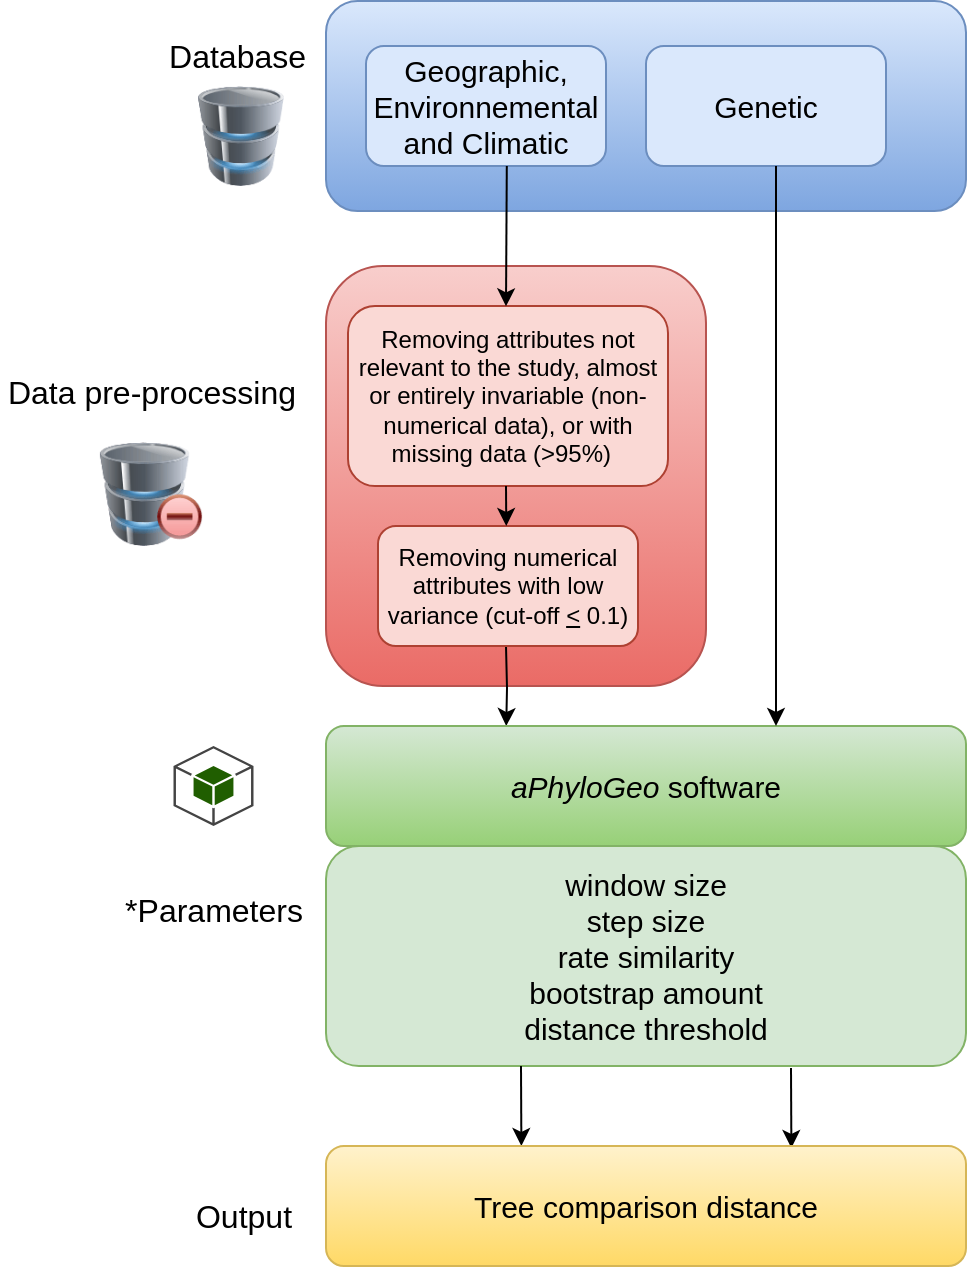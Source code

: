 <mxfile version="24.6.5" type="github">
  <diagram name="Page-1" id="-rFiT2QOCS_2W7RfbsIS">
    <mxGraphModel dx="794" dy="412" grid="1" gridSize="10" guides="1" tooltips="1" connect="1" arrows="1" fold="1" page="1" pageScale="1" pageWidth="827" pageHeight="1169" math="0" shadow="0">
      <root>
        <mxCell id="0" />
        <mxCell id="1" parent="0" />
        <mxCell id="_K5Zg6J4yh_LKkiJjP2J-6" value="" style="rounded=1;whiteSpace=wrap;html=1;fillColor=#f8cecc;strokeColor=#b85450;gradientColor=#ea6b66;" parent="1" vertex="1">
          <mxGeometry x="299" y="160" width="190" height="210" as="geometry" />
        </mxCell>
        <mxCell id="_K5Zg6J4yh_LKkiJjP2J-5" value="" style="rounded=1;whiteSpace=wrap;html=1;fillColor=#dae8fc;strokeColor=#6c8ebf;gradientColor=#7ea6e0;" parent="1" vertex="1">
          <mxGeometry x="299" y="27.5" width="320" height="105" as="geometry" />
        </mxCell>
        <mxCell id="xGhLzYIq1VaCrZdBams1-3" value="&lt;font style=&quot;font-size: 15px;&quot;&gt;Geographic, Environnemental and Climatic&lt;/font&gt;" style="rounded=1;whiteSpace=wrap;html=1;fillColor=#dae8fc;strokeColor=#6c8ebf;" parent="1" vertex="1">
          <mxGeometry x="319" y="50" width="120" height="60" as="geometry" />
        </mxCell>
        <mxCell id="xGhLzYIq1VaCrZdBams1-4" value="&lt;font style=&quot;font-size: 15px;&quot;&gt;Genetic&lt;/font&gt;" style="rounded=1;whiteSpace=wrap;html=1;fillColor=#dae8fc;strokeColor=#6c8ebf;" parent="1" vertex="1">
          <mxGeometry x="459" y="50" width="120" height="60" as="geometry" />
        </mxCell>
        <mxCell id="xGhLzYIq1VaCrZdBams1-11" value="Removing attributes not relevant to the study, almost or entirely invariable (non-numerical data), or with missing data (&amp;gt;95%)&amp;nbsp;&amp;nbsp;" style="rounded=1;whiteSpace=wrap;html=1;fillColor=#fad9d5;strokeColor=#ae4132;" parent="1" vertex="1">
          <mxGeometry x="310" y="180" width="160" height="90" as="geometry" />
        </mxCell>
        <mxCell id="xGhLzYIq1VaCrZdBams1-21" value="" style="edgeStyle=orthogonalEdgeStyle;rounded=0;orthogonalLoop=1;jettySize=auto;html=1;entryX=0.5;entryY=0;entryDx=0;entryDy=0;" parent="1" edge="1">
          <mxGeometry relative="1" as="geometry">
            <mxPoint x="389.001" y="350" as="sourcePoint" />
            <mxPoint x="389.12" y="390" as="targetPoint" />
            <Array as="points" />
          </mxGeometry>
        </mxCell>
        <mxCell id="xGhLzYIq1VaCrZdBams1-12" value="&lt;div style=&quot;&quot;&gt;&lt;span style=&quot;background-color: initial;&quot;&gt;Removing numerical attributes with low variance (cut-off &lt;u&gt;&amp;lt;&lt;/u&gt; 0.1)&lt;/span&gt;&lt;/div&gt;" style="rounded=1;whiteSpace=wrap;html=1;fillColor=#fad9d5;strokeColor=#ae4132;align=center;" parent="1" vertex="1">
          <mxGeometry x="325" y="290" width="130" height="60" as="geometry" />
        </mxCell>
        <mxCell id="xGhLzYIq1VaCrZdBams1-18" value="" style="endArrow=classic;html=1;rounded=0;entryX=0.5;entryY=0;entryDx=0;entryDy=0;exitX=0.67;exitY=0.997;exitDx=0;exitDy=0;exitPerimeter=0;" parent="1" edge="1">
          <mxGeometry width="50" height="50" relative="1" as="geometry">
            <mxPoint x="389.4" y="110" as="sourcePoint" />
            <mxPoint x="389" y="180.18" as="targetPoint" />
          </mxGeometry>
        </mxCell>
        <mxCell id="xGhLzYIq1VaCrZdBams1-19" value="" style="endArrow=classic;html=1;rounded=0;exitX=0.5;exitY=1;exitDx=0;exitDy=0;" parent="1" edge="1">
          <mxGeometry width="50" height="50" relative="1" as="geometry">
            <mxPoint x="389" y="270" as="sourcePoint" />
            <mxPoint x="389.14" y="290" as="targetPoint" />
          </mxGeometry>
        </mxCell>
        <mxCell id="xGhLzYIq1VaCrZdBams1-22" value="&lt;font style=&quot;font-size: 15px;&quot;&gt;&lt;i&gt;aPhyloGeo&lt;/i&gt; software&lt;/font&gt;" style="rounded=1;whiteSpace=wrap;html=1;fillColor=#d5e8d4;strokeColor=#82b366;gradientColor=#97d077;" parent="1" vertex="1">
          <mxGeometry x="299" y="390" width="320" height="60" as="geometry" />
        </mxCell>
        <mxCell id="xGhLzYIq1VaCrZdBams1-25" value="" style="endArrow=classic;html=1;rounded=0;entryX=0.75;entryY=0;entryDx=0;entryDy=0;exitX=0.625;exitY=1;exitDx=0;exitDy=0;exitPerimeter=0;" parent="1" edge="1">
          <mxGeometry width="50" height="50" relative="1" as="geometry">
            <mxPoint x="524" y="110" as="sourcePoint" />
            <mxPoint x="524" y="390" as="targetPoint" />
          </mxGeometry>
        </mxCell>
        <mxCell id="_K5Zg6J4yh_LKkiJjP2J-17" value="&lt;div style=&quot;margin-top: 0px; margin-bottom: 0px; padding-left: 0px; padding-right: 0px;&quot;&gt;&lt;span style=&quot;background-color: initial; font-size: 15px;&quot;&gt;window size&lt;br&gt;&lt;/span&gt;&lt;span style=&quot;background-color: initial; font-size: 15px;&quot;&gt;step size&lt;br&gt;&lt;/span&gt;&lt;span style=&quot;background-color: initial; font-size: 15px;&quot;&gt;rate similarity&lt;/span&gt;&lt;br style=&quot;font-size: 16px;&quot;&gt;&lt;span style=&quot;background-color: initial; font-size: 15px;&quot;&gt;bootstrap amount&lt;/span&gt;&lt;br style=&quot;font-size: 16px;&quot;&gt;&lt;span style=&quot;background-color: initial; font-size: 15px;&quot;&gt;distance threshold&lt;/span&gt;&lt;br&gt;&lt;/div&gt;" style="rounded=1;whiteSpace=wrap;html=1;align=center;fillColor=#d5e8d4;strokeColor=#82b366;gradientColor=#D5E8D4;" parent="1" vertex="1">
          <mxGeometry x="299" y="450" width="320" height="110" as="geometry" />
        </mxCell>
        <mxCell id="_K5Zg6J4yh_LKkiJjP2J-48" value="" style="endArrow=classic;html=1;rounded=0;entryX=0.32;entryY=-0.031;entryDx=0;entryDy=0;entryPerimeter=0;exitX=0.5;exitY=1;exitDx=0;exitDy=0;" parent="1" edge="1">
          <mxGeometry width="50" height="50" relative="1" as="geometry">
            <mxPoint x="396.5" y="560" as="sourcePoint" />
            <mxPoint x="396.69" y="600" as="targetPoint" />
          </mxGeometry>
        </mxCell>
        <mxCell id="_K5Zg6J4yh_LKkiJjP2J-49" value="" style="endArrow=classic;html=1;rounded=0;entryX=0.32;entryY=-0.031;entryDx=0;entryDy=0;entryPerimeter=0;exitX=0.5;exitY=1;exitDx=0;exitDy=0;" parent="1" edge="1">
          <mxGeometry width="50" height="50" relative="1" as="geometry">
            <mxPoint x="531.5" y="561" as="sourcePoint" />
            <mxPoint x="531.69" y="601" as="targetPoint" />
          </mxGeometry>
        </mxCell>
        <mxCell id="_K5Zg6J4yh_LKkiJjP2J-50" value="&lt;font style=&quot;font-size: 15px;&quot;&gt;Tree comparison distance&lt;/font&gt;" style="rounded=1;whiteSpace=wrap;html=1;fillColor=#fff2cc;strokeColor=#d6b656;gradientColor=#ffd966;" parent="1" vertex="1">
          <mxGeometry x="299" y="600" width="320" height="60" as="geometry" />
        </mxCell>
        <mxCell id="_K5Zg6J4yh_LKkiJjP2J-51" value="Database&amp;nbsp;" style="text;html=1;align=center;verticalAlign=middle;whiteSpace=wrap;rounded=0;fontSize=16;" parent="1" vertex="1">
          <mxGeometry x="226.5" y="40" width="60" height="30" as="geometry" />
        </mxCell>
        <mxCell id="_K5Zg6J4yh_LKkiJjP2J-52" value="Data pre-processing" style="text;html=1;align=center;verticalAlign=middle;whiteSpace=wrap;rounded=0;fontSize=16;" parent="1" vertex="1">
          <mxGeometry x="136.5" y="198" width="150" height="50" as="geometry" />
        </mxCell>
        <mxCell id="_K5Zg6J4yh_LKkiJjP2J-53" value="Output" style="text;html=1;align=center;verticalAlign=middle;whiteSpace=wrap;rounded=0;fontSize=16;" parent="1" vertex="1">
          <mxGeometry x="229" y="610" width="57.5" height="50" as="geometry" />
        </mxCell>
        <mxCell id="_K5Zg6J4yh_LKkiJjP2J-55" value="*Parameters" style="text;html=1;align=center;verticalAlign=middle;whiteSpace=wrap;rounded=0;fontSize=16;" parent="1" vertex="1">
          <mxGeometry x="199" y="457" width="87.5" height="50" as="geometry" />
        </mxCell>
        <mxCell id="pS6F3ysClhsf17nOfidb-5" value="" style="image;html=1;image=img/lib/clip_art/computers/Database_Minus_128x128.png" parent="1" vertex="1">
          <mxGeometry x="182.25" y="248" width="58.5" height="52" as="geometry" />
        </mxCell>
        <mxCell id="pS6F3ysClhsf17nOfidb-6" value="" style="image;html=1;image=img/lib/clip_art/computers/Database_128x128.png" parent="1" vertex="1">
          <mxGeometry x="229.75" y="70" width="53.5" height="50" as="geometry" />
        </mxCell>
        <mxCell id="pS6F3ysClhsf17nOfidb-8" value="" style="outlineConnect=0;dashed=0;verticalLabelPosition=bottom;verticalAlign=top;align=center;html=1;shape=mxgraph.aws3.android;fillColor=#205E00;gradientColor=none;" parent="1" vertex="1">
          <mxGeometry x="222.75" y="400" width="40" height="40" as="geometry" />
        </mxCell>
        <mxCell id="pS6F3ysClhsf17nOfidb-9" value="" style="shape=image;html=1;verticalAlign=top;verticalLabelPosition=bottom;labelBackgroundColor=#ffffff;imageAspect=0;aspect=fixed;image=https://cdn1.iconfinder.com/data/icons/CrystalClear/128x128/apps/package_utilities.png" parent="1" vertex="1">
          <mxGeometry x="218.75" y="500" width="48" height="48" as="geometry" />
        </mxCell>
      </root>
    </mxGraphModel>
  </diagram>
</mxfile>

